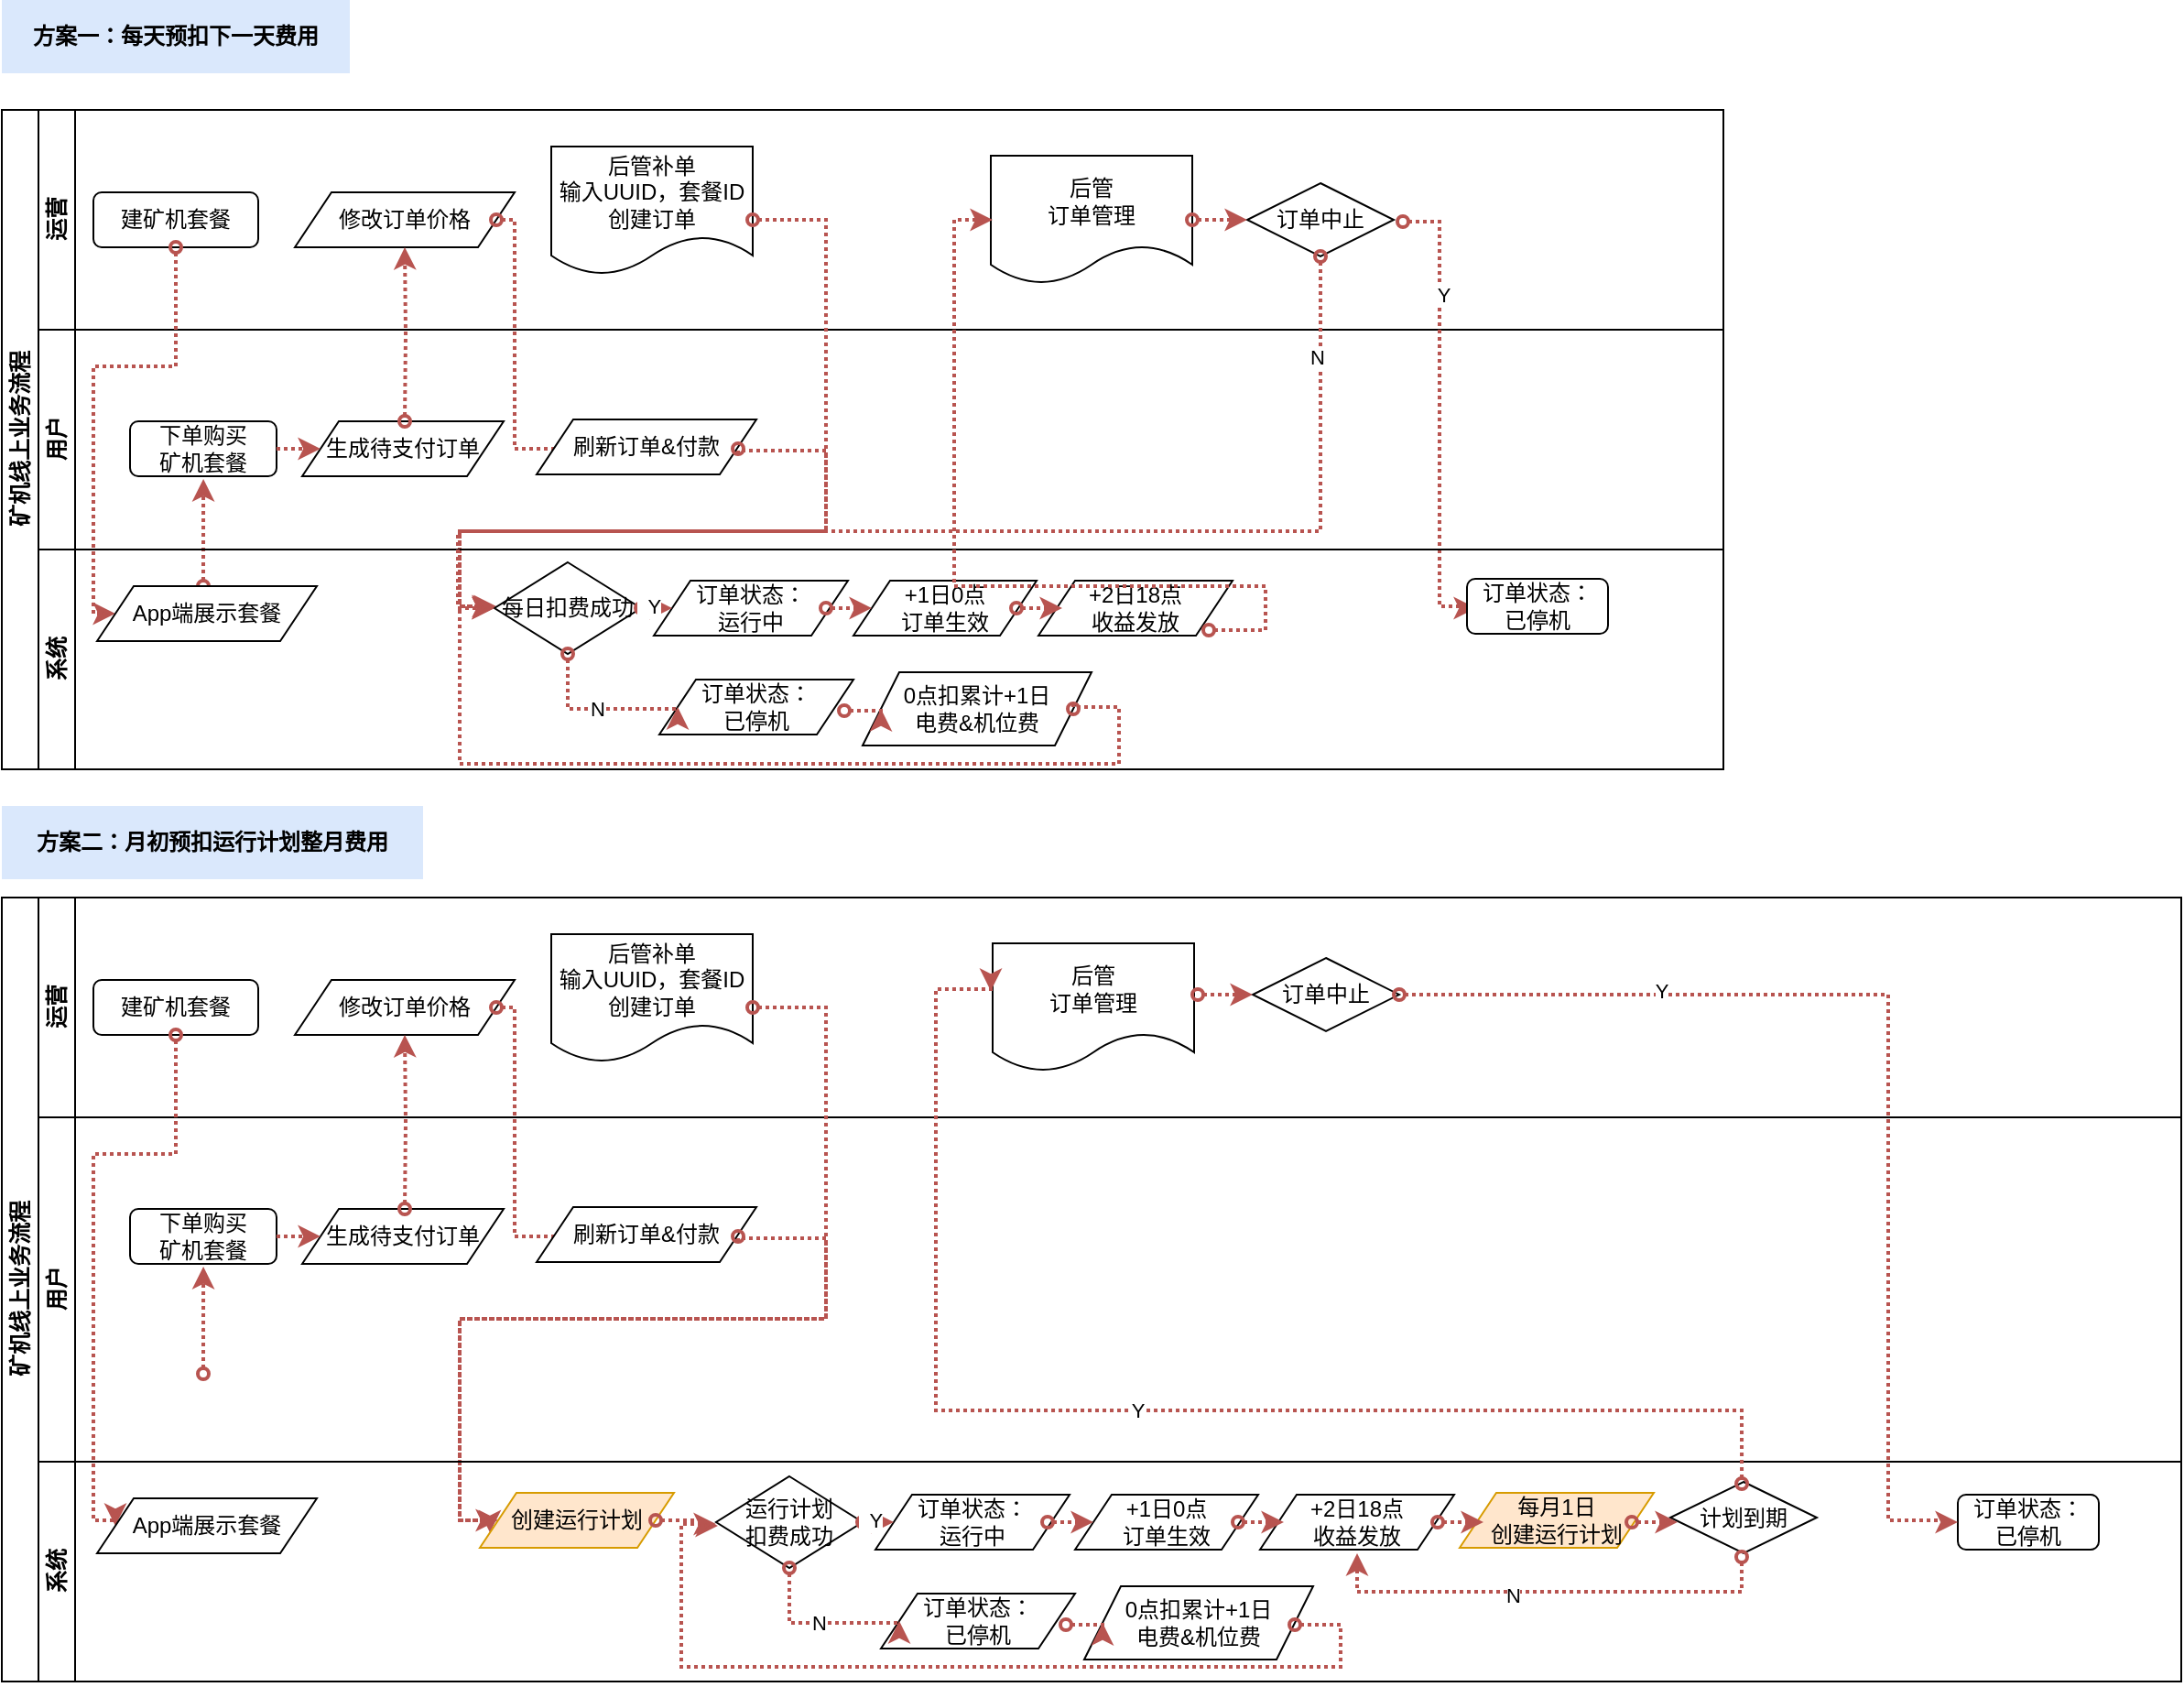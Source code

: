 <mxfile version="22.0.4" type="github">
  <diagram id="prtHgNgQTEPvFCAcTncT" name="Page-1">
    <mxGraphModel dx="1434" dy="767" grid="1" gridSize="10" guides="1" tooltips="1" connect="1" arrows="1" fold="1" page="1" pageScale="1" pageWidth="827" pageHeight="1169" math="0" shadow="0">
      <root>
        <mxCell id="0" />
        <mxCell id="1" parent="0" />
        <mxCell id="dNxyNK7c78bLwvsdeMH5-19" value="矿机线上业务流程" style="swimlane;html=1;childLayout=stackLayout;resizeParent=1;resizeParentMax=0;horizontal=0;startSize=20;horizontalStack=0;" parent="1" vertex="1">
          <mxGeometry x="40" y="100" width="940" height="360" as="geometry" />
        </mxCell>
        <mxCell id="dNxyNK7c78bLwvsdeMH5-20" value="运营" style="swimlane;html=1;startSize=20;horizontal=0;" parent="dNxyNK7c78bLwvsdeMH5-19" vertex="1">
          <mxGeometry x="20" width="920" height="120" as="geometry" />
        </mxCell>
        <mxCell id="eJ8lgUgesERh-Eou_Fsk-1" value="建矿机套餐" style="rounded=1;whiteSpace=wrap;html=1;" parent="dNxyNK7c78bLwvsdeMH5-20" vertex="1">
          <mxGeometry x="30" y="45" width="90" height="30" as="geometry" />
        </mxCell>
        <mxCell id="eJ8lgUgesERh-Eou_Fsk-6" value="修改订单价格" style="shape=parallelogram;perimeter=parallelogramPerimeter;whiteSpace=wrap;html=1;fixedSize=1;" parent="dNxyNK7c78bLwvsdeMH5-20" vertex="1">
          <mxGeometry x="140" y="45" width="120" height="30" as="geometry" />
        </mxCell>
        <mxCell id="eJ8lgUgesERh-Eou_Fsk-11" value="后管补单&lt;br&gt;输入UUID，套餐ID 创建订单" style="shape=document;whiteSpace=wrap;html=1;boundedLbl=1;" parent="dNxyNK7c78bLwvsdeMH5-20" vertex="1">
          <mxGeometry x="280" y="20" width="110" height="70" as="geometry" />
        </mxCell>
        <mxCell id="eJ8lgUgesERh-Eou_Fsk-24" value="" style="edgeStyle=orthogonalEdgeStyle;rounded=0;orthogonalLoop=1;jettySize=auto;html=1;strokeWidth=2;fillColor=#f8cecc;strokeColor=#b85450;dashed=1;dashPattern=1 1;entryX=0;entryY=0.5;entryDx=0;entryDy=0;startArrow=oval;startFill=0;" parent="dNxyNK7c78bLwvsdeMH5-20" target="eJ8lgUgesERh-Eou_Fsk-7" edge="1">
          <mxGeometry relative="1" as="geometry">
            <mxPoint x="250" y="60" as="sourcePoint" />
            <mxPoint x="280" y="195" as="targetPoint" />
            <Array as="points">
              <mxPoint x="260" y="60" />
              <mxPoint x="260" y="185" />
            </Array>
          </mxGeometry>
        </mxCell>
        <mxCell id="F9DmgFNN-CSLchGyO8Tj-16" value="订单中止" style="rhombus;whiteSpace=wrap;html=1;" vertex="1" parent="dNxyNK7c78bLwvsdeMH5-20">
          <mxGeometry x="660" y="40" width="80" height="40" as="geometry" />
        </mxCell>
        <mxCell id="F9DmgFNN-CSLchGyO8Tj-40" value="后管&lt;br&gt;订单管理" style="shape=document;whiteSpace=wrap;html=1;boundedLbl=1;" vertex="1" parent="dNxyNK7c78bLwvsdeMH5-20">
          <mxGeometry x="520" y="25" width="110" height="70" as="geometry" />
        </mxCell>
        <mxCell id="dNxyNK7c78bLwvsdeMH5-21" value="用户" style="swimlane;html=1;startSize=20;horizontal=0;" parent="dNxyNK7c78bLwvsdeMH5-19" vertex="1">
          <mxGeometry x="20" y="120" width="920" height="120" as="geometry" />
        </mxCell>
        <mxCell id="eJ8lgUgesERh-Eou_Fsk-2" value="下单购买&lt;br&gt;矿机套餐" style="rounded=1;whiteSpace=wrap;html=1;" parent="dNxyNK7c78bLwvsdeMH5-21" vertex="1">
          <mxGeometry x="50" y="50" width="80" height="30" as="geometry" />
        </mxCell>
        <mxCell id="eJ8lgUgesERh-Eou_Fsk-5" value="生成待支付订单" style="shape=parallelogram;perimeter=parallelogramPerimeter;whiteSpace=wrap;html=1;fixedSize=1;" parent="dNxyNK7c78bLwvsdeMH5-21" vertex="1">
          <mxGeometry x="144" y="50" width="110" height="30" as="geometry" />
        </mxCell>
        <mxCell id="eJ8lgUgesERh-Eou_Fsk-7" value="刷新订单&amp;amp;付款" style="shape=parallelogram;perimeter=parallelogramPerimeter;whiteSpace=wrap;html=1;fixedSize=1;" parent="dNxyNK7c78bLwvsdeMH5-21" vertex="1">
          <mxGeometry x="272" y="49" width="120" height="30" as="geometry" />
        </mxCell>
        <mxCell id="eJ8lgUgesERh-Eou_Fsk-21" value="" style="edgeStyle=orthogonalEdgeStyle;rounded=0;orthogonalLoop=1;jettySize=auto;html=1;strokeWidth=2;fillColor=#f8cecc;strokeColor=#b85450;dashed=1;dashPattern=1 1;entryX=0;entryY=0.5;entryDx=0;entryDy=0;exitX=1;exitY=0.5;exitDx=0;exitDy=0;" parent="dNxyNK7c78bLwvsdeMH5-21" source="eJ8lgUgesERh-Eou_Fsk-2" target="eJ8lgUgesERh-Eou_Fsk-5" edge="1">
          <mxGeometry relative="1" as="geometry">
            <mxPoint x="99" y="174" as="sourcePoint" />
            <mxPoint x="99" y="84" as="targetPoint" />
            <Array as="points" />
          </mxGeometry>
        </mxCell>
        <mxCell id="F9DmgFNN-CSLchGyO8Tj-22" value="" style="edgeStyle=orthogonalEdgeStyle;rounded=0;orthogonalLoop=1;jettySize=auto;html=1;strokeWidth=2;fillColor=#f8cecc;strokeColor=#b85450;dashed=1;dashPattern=1 1;startArrow=oval;startFill=0;exitX=1;exitY=0.5;exitDx=0;exitDy=0;entryX=0;entryY=0.5;entryDx=0;entryDy=0;" edge="1" parent="dNxyNK7c78bLwvsdeMH5-21">
          <mxGeometry relative="1" as="geometry">
            <mxPoint x="745" y="-59" as="sourcePoint" />
            <mxPoint x="785" y="152" as="targetPoint" />
            <Array as="points">
              <mxPoint x="765" y="-59" />
              <mxPoint x="765" y="151" />
              <mxPoint x="775" y="151" />
              <mxPoint x="775" y="152" />
            </Array>
          </mxGeometry>
        </mxCell>
        <mxCell id="F9DmgFNN-CSLchGyO8Tj-34" value="Y" style="edgeLabel;html=1;align=center;verticalAlign=middle;resizable=0;points=[];" vertex="1" connectable="0" parent="F9DmgFNN-CSLchGyO8Tj-22">
          <mxGeometry x="-0.52" y="2" relative="1" as="geometry">
            <mxPoint as="offset" />
          </mxGeometry>
        </mxCell>
        <mxCell id="F9DmgFNN-CSLchGyO8Tj-4" value="" style="edgeStyle=orthogonalEdgeStyle;rounded=0;orthogonalLoop=1;jettySize=auto;html=1;strokeWidth=2;fillColor=#f8cecc;strokeColor=#b85450;dashed=1;dashPattern=1 1;startArrow=oval;startFill=0;entryX=0;entryY=0.5;entryDx=0;entryDy=0;" edge="1" parent="dNxyNK7c78bLwvsdeMH5-19" target="F9DmgFNN-CSLchGyO8Tj-7">
          <mxGeometry relative="1" as="geometry">
            <mxPoint x="410" y="60" as="sourcePoint" />
            <mxPoint x="269" y="282" as="targetPoint" />
            <Array as="points">
              <mxPoint x="450" y="60" />
              <mxPoint x="450" y="230" />
              <mxPoint x="250" y="230" />
              <mxPoint x="250" y="272" />
            </Array>
          </mxGeometry>
        </mxCell>
        <mxCell id="eJ8lgUgesERh-Eou_Fsk-26" value="" style="edgeStyle=orthogonalEdgeStyle;rounded=0;orthogonalLoop=1;jettySize=auto;html=1;strokeWidth=2;fillColor=#f8cecc;strokeColor=#b85450;dashed=1;dashPattern=1 1;startArrow=oval;startFill=0;exitX=1;exitY=0.5;exitDx=0;exitDy=0;" parent="dNxyNK7c78bLwvsdeMH5-19" edge="1">
          <mxGeometry relative="1" as="geometry">
            <mxPoint x="402" y="185" as="sourcePoint" />
            <mxPoint x="270" y="271" as="targetPoint" />
            <Array as="points">
              <mxPoint x="402" y="186" />
              <mxPoint x="450" y="186" />
              <mxPoint x="450" y="230" />
              <mxPoint x="250" y="230" />
              <mxPoint x="250" y="271" />
            </Array>
          </mxGeometry>
        </mxCell>
        <mxCell id="eJ8lgUgesERh-Eou_Fsk-17" value="" style="edgeStyle=orthogonalEdgeStyle;rounded=0;orthogonalLoop=1;jettySize=auto;html=1;entryX=0;entryY=0.5;entryDx=0;entryDy=0;fillColor=#f8cecc;strokeColor=#b85450;strokeWidth=2;startArrow=oval;startFill=0;dashed=1;dashPattern=1 1;" parent="dNxyNK7c78bLwvsdeMH5-19" source="eJ8lgUgesERh-Eou_Fsk-1" target="eJ8lgUgesERh-Eou_Fsk-16" edge="1">
          <mxGeometry relative="1" as="geometry">
            <Array as="points">
              <mxPoint x="95" y="140" />
              <mxPoint x="50" y="140" />
              <mxPoint x="50" y="275" />
            </Array>
          </mxGeometry>
        </mxCell>
        <mxCell id="eJ8lgUgesERh-Eou_Fsk-19" value="" style="edgeStyle=orthogonalEdgeStyle;rounded=0;orthogonalLoop=1;jettySize=auto;html=1;strokeWidth=2;fillColor=#f8cecc;strokeColor=#b85450;dashed=1;dashPattern=1 1;startArrow=oval;startFill=0;entryX=0.613;entryY=1.05;entryDx=0;entryDy=0;entryPerimeter=0;" parent="dNxyNK7c78bLwvsdeMH5-19" edge="1">
          <mxGeometry relative="1" as="geometry">
            <mxPoint x="110" y="260" as="sourcePoint" />
            <mxPoint x="110.04" y="201.5" as="targetPoint" />
            <Array as="points" />
          </mxGeometry>
        </mxCell>
        <mxCell id="dNxyNK7c78bLwvsdeMH5-22" value="系统" style="swimlane;html=1;startSize=20;horizontal=0;" parent="dNxyNK7c78bLwvsdeMH5-19" vertex="1">
          <mxGeometry x="20" y="240" width="920" height="120" as="geometry" />
        </mxCell>
        <mxCell id="eJ8lgUgesERh-Eou_Fsk-16" value="App端展示套餐" style="shape=parallelogram;perimeter=parallelogramPerimeter;whiteSpace=wrap;html=1;fixedSize=1;" parent="dNxyNK7c78bLwvsdeMH5-22" vertex="1">
          <mxGeometry x="32" y="20" width="120" height="30" as="geometry" />
        </mxCell>
        <mxCell id="F9DmgFNN-CSLchGyO8Tj-7" value="每日扣费成功" style="rhombus;whiteSpace=wrap;html=1;" vertex="1" parent="dNxyNK7c78bLwvsdeMH5-22">
          <mxGeometry x="249" y="7" width="80" height="50" as="geometry" />
        </mxCell>
        <mxCell id="F9DmgFNN-CSLchGyO8Tj-9" value="订单状态：&lt;br&gt;运行中" style="shape=parallelogram;perimeter=parallelogramPerimeter;whiteSpace=wrap;html=1;fixedSize=1;" vertex="1" parent="dNxyNK7c78bLwvsdeMH5-22">
          <mxGeometry x="336" y="17" width="106" height="30" as="geometry" />
        </mxCell>
        <mxCell id="F9DmgFNN-CSLchGyO8Tj-10" value="订单状态：&lt;br&gt;已停机" style="shape=parallelogram;perimeter=parallelogramPerimeter;whiteSpace=wrap;html=1;fixedSize=1;" vertex="1" parent="dNxyNK7c78bLwvsdeMH5-22">
          <mxGeometry x="339" y="71" width="106" height="30" as="geometry" />
        </mxCell>
        <mxCell id="F9DmgFNN-CSLchGyO8Tj-12" value="0点扣累计+1日&lt;br style=&quot;--tw-border-spacing-x: 0; --tw-border-spacing-y: 0; --tw-translate-x: 0; --tw-translate-y: 0; --tw-rotate: 0; --tw-skew-x: 0; --tw-skew-y: 0; --tw-scale-x: 1; --tw-scale-y: 1; --tw-pan-x: ; --tw-pan-y: ; --tw-pinch-zoom: ; --tw-scroll-snap-strictness: proximity; --tw-gradient-from-position: ; --tw-gradient-via-position: ; --tw-gradient-to-position: ; --tw-ordinal: ; --tw-slashed-zero: ; --tw-numeric-figure: ; --tw-numeric-spacing: ; --tw-numeric-fraction: ; --tw-ring-inset: ; --tw-ring-offset-width: 0px; --tw-ring-offset-color: #fff; --tw-ring-color: rgb(59 130 246 / .5); --tw-ring-offset-shadow: 0 0 #0000; --tw-ring-shadow: 0 0 #0000; --tw-shadow: 0 0 #0000; --tw-shadow-colored: 0 0 #0000; --tw-blur: ; --tw-brightness: ; --tw-contrast: ; --tw-grayscale: ; --tw-hue-rotate: ; --tw-invert: ; --tw-saturate: ; --tw-sepia: ; --tw-drop-shadow: ; --tw-backdrop-blur: ; --tw-backdrop-brightness: ; --tw-backdrop-contrast: ; --tw-backdrop-grayscale: ; --tw-backdrop-hue-rotate: ; --tw-backdrop-invert: ; --tw-backdrop-opacity: ; --tw-backdrop-saturate: ; --tw-backdrop-sepia: ; border-color: var(--border-color);&quot;&gt;电费&amp;amp;机位费" style="shape=parallelogram;perimeter=parallelogramPerimeter;whiteSpace=wrap;html=1;fixedSize=1;" vertex="1" parent="dNxyNK7c78bLwvsdeMH5-22">
          <mxGeometry x="450" y="67" width="125" height="40" as="geometry" />
        </mxCell>
        <mxCell id="F9DmgFNN-CSLchGyO8Tj-14" value="+1日0点&lt;br&gt;订单生效" style="shape=parallelogram;perimeter=parallelogramPerimeter;whiteSpace=wrap;html=1;fixedSize=1;" vertex="1" parent="dNxyNK7c78bLwvsdeMH5-22">
          <mxGeometry x="445" y="17" width="100" height="30" as="geometry" />
        </mxCell>
        <mxCell id="F9DmgFNN-CSLchGyO8Tj-15" value="+2日18点&lt;br&gt;收益发放" style="shape=parallelogram;perimeter=parallelogramPerimeter;whiteSpace=wrap;html=1;fixedSize=1;" vertex="1" parent="dNxyNK7c78bLwvsdeMH5-22">
          <mxGeometry x="546" y="17" width="106" height="30" as="geometry" />
        </mxCell>
        <mxCell id="F9DmgFNN-CSLchGyO8Tj-17" value="" style="edgeStyle=orthogonalEdgeStyle;rounded=0;orthogonalLoop=1;jettySize=auto;html=1;strokeWidth=2;fillColor=#f8cecc;strokeColor=#b85450;dashed=1;dashPattern=1 1;startArrow=oval;startFill=0;exitX=1;exitY=0.5;exitDx=0;exitDy=0;entryX=0;entryY=0.5;entryDx=0;entryDy=0;" edge="1" parent="dNxyNK7c78bLwvsdeMH5-22" source="F9DmgFNN-CSLchGyO8Tj-7" target="F9DmgFNN-CSLchGyO8Tj-9">
          <mxGeometry relative="1" as="geometry">
            <mxPoint x="346" y="32" as="sourcePoint" />
            <mxPoint x="210" y="-58" as="targetPoint" />
            <Array as="points" />
          </mxGeometry>
        </mxCell>
        <mxCell id="F9DmgFNN-CSLchGyO8Tj-32" value="&amp;nbsp; Y" style="edgeLabel;html=1;align=center;verticalAlign=middle;resizable=0;points=[];" vertex="1" connectable="0" parent="F9DmgFNN-CSLchGyO8Tj-17">
          <mxGeometry x="-0.529" y="1" relative="1" as="geometry">
            <mxPoint as="offset" />
          </mxGeometry>
        </mxCell>
        <mxCell id="F9DmgFNN-CSLchGyO8Tj-21" value="订单状态：&lt;br style=&quot;--tw-border-spacing-x: 0; --tw-border-spacing-y: 0; --tw-translate-x: 0; --tw-translate-y: 0; --tw-rotate: 0; --tw-skew-x: 0; --tw-skew-y: 0; --tw-scale-x: 1; --tw-scale-y: 1; --tw-pan-x: ; --tw-pan-y: ; --tw-pinch-zoom: ; --tw-scroll-snap-strictness: proximity; --tw-gradient-from-position: ; --tw-gradient-via-position: ; --tw-gradient-to-position: ; --tw-ordinal: ; --tw-slashed-zero: ; --tw-numeric-figure: ; --tw-numeric-spacing: ; --tw-numeric-fraction: ; --tw-ring-inset: ; --tw-ring-offset-width: 0px; --tw-ring-offset-color: #fff; --tw-ring-color: rgb(59 130 246 / .5); --tw-ring-offset-shadow: 0 0 #0000; --tw-ring-shadow: 0 0 #0000; --tw-shadow: 0 0 #0000; --tw-shadow-colored: 0 0 #0000; --tw-blur: ; --tw-brightness: ; --tw-contrast: ; --tw-grayscale: ; --tw-hue-rotate: ; --tw-invert: ; --tw-saturate: ; --tw-sepia: ; --tw-drop-shadow: ; --tw-backdrop-blur: ; --tw-backdrop-brightness: ; --tw-backdrop-contrast: ; --tw-backdrop-grayscale: ; --tw-backdrop-hue-rotate: ; --tw-backdrop-invert: ; --tw-backdrop-opacity: ; --tw-backdrop-saturate: ; --tw-backdrop-sepia: ; border-color: var(--border-color);&quot;&gt;已停机" style="rounded=1;whiteSpace=wrap;html=1;" vertex="1" parent="dNxyNK7c78bLwvsdeMH5-22">
          <mxGeometry x="780" y="16" width="77" height="30" as="geometry" />
        </mxCell>
        <mxCell id="F9DmgFNN-CSLchGyO8Tj-23" value="N" style="edgeStyle=orthogonalEdgeStyle;rounded=0;orthogonalLoop=1;jettySize=auto;html=1;strokeWidth=2;fillColor=#f8cecc;strokeColor=#b85450;dashed=1;dashPattern=1 1;startArrow=oval;startFill=0;exitX=0.5;exitY=1;exitDx=0;exitDy=0;entryX=0;entryY=0.5;entryDx=0;entryDy=0;" edge="1" parent="dNxyNK7c78bLwvsdeMH5-22" source="F9DmgFNN-CSLchGyO8Tj-7" target="F9DmgFNN-CSLchGyO8Tj-10">
          <mxGeometry relative="1" as="geometry">
            <mxPoint x="339" y="42" as="sourcePoint" />
            <mxPoint x="356" y="42" as="targetPoint" />
            <Array as="points">
              <mxPoint x="289" y="87" />
            </Array>
          </mxGeometry>
        </mxCell>
        <mxCell id="F9DmgFNN-CSLchGyO8Tj-27" value="" style="edgeStyle=orthogonalEdgeStyle;rounded=0;orthogonalLoop=1;jettySize=auto;html=1;strokeWidth=2;fillColor=#f8cecc;strokeColor=#b85450;dashed=1;dashPattern=1 1;startArrow=oval;startFill=0;exitX=1;exitY=0.5;exitDx=0;exitDy=0;entryX=0;entryY=0.5;entryDx=0;entryDy=0;" edge="1" parent="dNxyNK7c78bLwvsdeMH5-22" source="F9DmgFNN-CSLchGyO8Tj-12">
          <mxGeometry relative="1" as="geometry">
            <mxPoint x="565" y="86" as="sourcePoint" />
            <mxPoint x="249" y="31" as="targetPoint" />
            <Array as="points">
              <mxPoint x="565" y="86" />
              <mxPoint x="590" y="86" />
              <mxPoint x="590" y="117" />
              <mxPoint x="230" y="117" />
              <mxPoint x="230" y="31" />
            </Array>
          </mxGeometry>
        </mxCell>
        <mxCell id="F9DmgFNN-CSLchGyO8Tj-31" value="" style="edgeStyle=orthogonalEdgeStyle;rounded=0;orthogonalLoop=1;jettySize=auto;html=1;strokeWidth=2;fillColor=#f8cecc;strokeColor=#b85450;dashed=1;dashPattern=1 1;startArrow=oval;startFill=0;entryX=0;entryY=0.5;entryDx=0;entryDy=0;exitX=0.5;exitY=1;exitDx=0;exitDy=0;" edge="1" parent="dNxyNK7c78bLwvsdeMH5-19" source="F9DmgFNN-CSLchGyO8Tj-16" target="F9DmgFNN-CSLchGyO8Tj-7">
          <mxGeometry relative="1" as="geometry">
            <mxPoint x="720" y="100" as="sourcePoint" />
            <mxPoint x="270" y="270" as="targetPoint" />
            <Array as="points">
              <mxPoint x="720" y="230" />
              <mxPoint x="249" y="230" />
              <mxPoint x="249" y="272" />
            </Array>
          </mxGeometry>
        </mxCell>
        <mxCell id="F9DmgFNN-CSLchGyO8Tj-33" value="N" style="edgeLabel;html=1;align=center;verticalAlign=middle;resizable=0;points=[];" vertex="1" connectable="0" parent="F9DmgFNN-CSLchGyO8Tj-31">
          <mxGeometry x="-0.84" y="-2" relative="1" as="geometry">
            <mxPoint as="offset" />
          </mxGeometry>
        </mxCell>
        <mxCell id="eJ8lgUgesERh-Eou_Fsk-22" value="" style="edgeStyle=orthogonalEdgeStyle;rounded=0;orthogonalLoop=1;jettySize=auto;html=1;strokeWidth=2;fillColor=#f8cecc;strokeColor=#b85450;dashed=1;dashPattern=1 1;entryX=0.5;entryY=1;entryDx=0;entryDy=0;startArrow=oval;startFill=0;" parent="1" target="eJ8lgUgesERh-Eou_Fsk-6" edge="1">
          <mxGeometry relative="1" as="geometry">
            <mxPoint x="260" y="270" as="sourcePoint" />
            <mxPoint x="220" y="295" as="targetPoint" />
            <Array as="points" />
          </mxGeometry>
        </mxCell>
        <mxCell id="F9DmgFNN-CSLchGyO8Tj-18" value="" style="edgeStyle=orthogonalEdgeStyle;rounded=0;orthogonalLoop=1;jettySize=auto;html=1;strokeWidth=2;fillColor=#f8cecc;strokeColor=#b85450;dashed=1;dashPattern=1 1;startArrow=oval;startFill=0;entryX=0;entryY=0.5;entryDx=0;entryDy=0;" edge="1" parent="1" target="F9DmgFNN-CSLchGyO8Tj-14">
          <mxGeometry relative="1" as="geometry">
            <mxPoint x="490" y="372" as="sourcePoint" />
            <mxPoint x="416" y="382" as="targetPoint" />
            <Array as="points" />
          </mxGeometry>
        </mxCell>
        <mxCell id="F9DmgFNN-CSLchGyO8Tj-19" value="" style="edgeStyle=orthogonalEdgeStyle;rounded=0;orthogonalLoop=1;jettySize=auto;html=1;strokeWidth=2;fillColor=#f8cecc;strokeColor=#b85450;dashed=1;dashPattern=1 1;startArrow=oval;startFill=0;entryX=0;entryY=0.5;entryDx=0;entryDy=0;" edge="1" parent="1">
          <mxGeometry relative="1" as="geometry">
            <mxPoint x="594" y="372" as="sourcePoint" />
            <mxPoint x="619" y="372" as="targetPoint" />
            <Array as="points" />
          </mxGeometry>
        </mxCell>
        <mxCell id="F9DmgFNN-CSLchGyO8Tj-20" value="" style="edgeStyle=orthogonalEdgeStyle;rounded=0;orthogonalLoop=1;jettySize=auto;html=1;strokeWidth=2;fillColor=#f8cecc;strokeColor=#b85450;dashed=1;dashPattern=1 1;startArrow=oval;startFill=0;entryX=0.009;entryY=0.357;entryDx=0;entryDy=0;entryPerimeter=0;" edge="1" parent="1">
          <mxGeometry relative="1" as="geometry">
            <mxPoint x="699" y="384" as="sourcePoint" />
            <mxPoint x="580.99" y="159.99" as="targetPoint" />
            <Array as="points">
              <mxPoint x="730" y="384" />
              <mxPoint x="730" y="360" />
              <mxPoint x="560" y="360" />
              <mxPoint x="560" y="160" />
            </Array>
          </mxGeometry>
        </mxCell>
        <mxCell id="F9DmgFNN-CSLchGyO8Tj-25" value="" style="edgeStyle=orthogonalEdgeStyle;rounded=0;orthogonalLoop=1;jettySize=auto;html=1;strokeWidth=2;fillColor=#f8cecc;strokeColor=#b85450;dashed=1;dashPattern=1 1;startArrow=oval;startFill=0;entryX=0;entryY=0.5;entryDx=0;entryDy=0;" edge="1" parent="1" target="F9DmgFNN-CSLchGyO8Tj-12">
          <mxGeometry relative="1" as="geometry">
            <mxPoint x="500" y="428" as="sourcePoint" />
            <mxPoint x="510" y="430" as="targetPoint" />
            <Array as="points">
              <mxPoint x="520" y="428" />
            </Array>
          </mxGeometry>
        </mxCell>
        <mxCell id="F9DmgFNN-CSLchGyO8Tj-41" value="" style="edgeStyle=orthogonalEdgeStyle;rounded=0;orthogonalLoop=1;jettySize=auto;html=1;strokeWidth=2;fillColor=#f8cecc;strokeColor=#b85450;dashed=1;dashPattern=1 1;entryX=0;entryY=0.5;entryDx=0;entryDy=0;startArrow=oval;startFill=0;" edge="1" parent="1" target="F9DmgFNN-CSLchGyO8Tj-16">
          <mxGeometry relative="1" as="geometry">
            <mxPoint x="690" y="160" as="sourcePoint" />
            <mxPoint x="270" y="185" as="targetPoint" />
            <Array as="points" />
          </mxGeometry>
        </mxCell>
        <mxCell id="F9DmgFNN-CSLchGyO8Tj-67" value="矿机线上业务流程" style="swimlane;html=1;childLayout=stackLayout;resizeParent=1;resizeParentMax=0;horizontal=0;startSize=20;horizontalStack=0;" vertex="1" parent="1">
          <mxGeometry x="40" y="530" width="1190" height="428" as="geometry" />
        </mxCell>
        <mxCell id="F9DmgFNN-CSLchGyO8Tj-68" value="运营" style="swimlane;html=1;startSize=20;horizontal=0;" vertex="1" parent="F9DmgFNN-CSLchGyO8Tj-67">
          <mxGeometry x="20" width="1170" height="120" as="geometry" />
        </mxCell>
        <mxCell id="F9DmgFNN-CSLchGyO8Tj-69" value="建矿机套餐" style="rounded=1;whiteSpace=wrap;html=1;" vertex="1" parent="F9DmgFNN-CSLchGyO8Tj-68">
          <mxGeometry x="30" y="45" width="90" height="30" as="geometry" />
        </mxCell>
        <mxCell id="F9DmgFNN-CSLchGyO8Tj-70" value="修改订单价格" style="shape=parallelogram;perimeter=parallelogramPerimeter;whiteSpace=wrap;html=1;fixedSize=1;" vertex="1" parent="F9DmgFNN-CSLchGyO8Tj-68">
          <mxGeometry x="140" y="45" width="120" height="30" as="geometry" />
        </mxCell>
        <mxCell id="F9DmgFNN-CSLchGyO8Tj-71" value="后管补单&lt;br&gt;输入UUID，套餐ID 创建订单" style="shape=document;whiteSpace=wrap;html=1;boundedLbl=1;" vertex="1" parent="F9DmgFNN-CSLchGyO8Tj-68">
          <mxGeometry x="280" y="20" width="110" height="70" as="geometry" />
        </mxCell>
        <mxCell id="F9DmgFNN-CSLchGyO8Tj-72" value="" style="edgeStyle=orthogonalEdgeStyle;rounded=0;orthogonalLoop=1;jettySize=auto;html=1;strokeWidth=2;fillColor=#f8cecc;strokeColor=#b85450;dashed=1;dashPattern=1 1;entryX=0;entryY=0.5;entryDx=0;entryDy=0;startArrow=oval;startFill=0;" edge="1" parent="F9DmgFNN-CSLchGyO8Tj-68" target="F9DmgFNN-CSLchGyO8Tj-78">
          <mxGeometry relative="1" as="geometry">
            <mxPoint x="250" y="60" as="sourcePoint" />
            <mxPoint x="280" y="195" as="targetPoint" />
            <Array as="points">
              <mxPoint x="260" y="60" />
              <mxPoint x="260" y="185" />
            </Array>
          </mxGeometry>
        </mxCell>
        <mxCell id="F9DmgFNN-CSLchGyO8Tj-73" value="订单中止" style="rhombus;whiteSpace=wrap;html=1;" vertex="1" parent="F9DmgFNN-CSLchGyO8Tj-68">
          <mxGeometry x="663" y="33" width="80" height="40" as="geometry" />
        </mxCell>
        <mxCell id="F9DmgFNN-CSLchGyO8Tj-74" value="后管&lt;br&gt;订单管理" style="shape=document;whiteSpace=wrap;html=1;boundedLbl=1;" vertex="1" parent="F9DmgFNN-CSLchGyO8Tj-68">
          <mxGeometry x="521" y="25" width="110" height="70" as="geometry" />
        </mxCell>
        <mxCell id="F9DmgFNN-CSLchGyO8Tj-106" value="" style="edgeStyle=orthogonalEdgeStyle;rounded=0;orthogonalLoop=1;jettySize=auto;html=1;strokeWidth=2;fillColor=#f8cecc;strokeColor=#b85450;dashed=1;dashPattern=1 1;entryX=0;entryY=0.5;entryDx=0;entryDy=0;startArrow=oval;startFill=0;" edge="1" parent="F9DmgFNN-CSLchGyO8Tj-68">
          <mxGeometry relative="1" as="geometry">
            <mxPoint x="633" y="53" as="sourcePoint" />
            <mxPoint x="663" y="53" as="targetPoint" />
            <Array as="points" />
          </mxGeometry>
        </mxCell>
        <mxCell id="F9DmgFNN-CSLchGyO8Tj-75" value="用户" style="swimlane;html=1;startSize=20;horizontal=0;" vertex="1" parent="F9DmgFNN-CSLchGyO8Tj-67">
          <mxGeometry x="20" y="120" width="1170" height="188" as="geometry" />
        </mxCell>
        <mxCell id="F9DmgFNN-CSLchGyO8Tj-76" value="下单购买&lt;br&gt;矿机套餐" style="rounded=1;whiteSpace=wrap;html=1;" vertex="1" parent="F9DmgFNN-CSLchGyO8Tj-75">
          <mxGeometry x="50" y="50" width="80" height="30" as="geometry" />
        </mxCell>
        <mxCell id="F9DmgFNN-CSLchGyO8Tj-77" value="生成待支付订单" style="shape=parallelogram;perimeter=parallelogramPerimeter;whiteSpace=wrap;html=1;fixedSize=1;" vertex="1" parent="F9DmgFNN-CSLchGyO8Tj-75">
          <mxGeometry x="144" y="50" width="110" height="30" as="geometry" />
        </mxCell>
        <mxCell id="F9DmgFNN-CSLchGyO8Tj-78" value="刷新订单&amp;amp;付款" style="shape=parallelogram;perimeter=parallelogramPerimeter;whiteSpace=wrap;html=1;fixedSize=1;" vertex="1" parent="F9DmgFNN-CSLchGyO8Tj-75">
          <mxGeometry x="272" y="49" width="120" height="30" as="geometry" />
        </mxCell>
        <mxCell id="F9DmgFNN-CSLchGyO8Tj-79" value="" style="edgeStyle=orthogonalEdgeStyle;rounded=0;orthogonalLoop=1;jettySize=auto;html=1;strokeWidth=2;fillColor=#f8cecc;strokeColor=#b85450;dashed=1;dashPattern=1 1;entryX=0;entryY=0.5;entryDx=0;entryDy=0;exitX=1;exitY=0.5;exitDx=0;exitDy=0;" edge="1" parent="F9DmgFNN-CSLchGyO8Tj-75" source="F9DmgFNN-CSLchGyO8Tj-76" target="F9DmgFNN-CSLchGyO8Tj-77">
          <mxGeometry relative="1" as="geometry">
            <mxPoint x="99" y="174" as="sourcePoint" />
            <mxPoint x="99" y="84" as="targetPoint" />
            <Array as="points" />
          </mxGeometry>
        </mxCell>
        <mxCell id="F9DmgFNN-CSLchGyO8Tj-80" value="" style="edgeStyle=orthogonalEdgeStyle;rounded=0;orthogonalLoop=1;jettySize=auto;html=1;strokeWidth=2;fillColor=#f8cecc;strokeColor=#b85450;dashed=1;dashPattern=1 1;startArrow=oval;startFill=0;entryX=0;entryY=0.75;entryDx=0;entryDy=0;" edge="1" parent="F9DmgFNN-CSLchGyO8Tj-67" target="F9DmgFNN-CSLchGyO8Tj-61">
          <mxGeometry relative="1" as="geometry">
            <mxPoint x="410" y="60" as="sourcePoint" />
            <mxPoint x="269" y="272" as="targetPoint" />
            <Array as="points">
              <mxPoint x="450" y="60" />
              <mxPoint x="450" y="230" />
              <mxPoint x="250" y="230" />
              <mxPoint x="250" y="340" />
              <mxPoint x="267" y="340" />
            </Array>
          </mxGeometry>
        </mxCell>
        <mxCell id="F9DmgFNN-CSLchGyO8Tj-81" value="" style="edgeStyle=orthogonalEdgeStyle;rounded=0;orthogonalLoop=1;jettySize=auto;html=1;strokeWidth=2;fillColor=#f8cecc;strokeColor=#b85450;dashed=1;dashPattern=1 1;startArrow=oval;startFill=0;exitX=1;exitY=0.5;exitDx=0;exitDy=0;entryX=0;entryY=0.5;entryDx=0;entryDy=0;" edge="1" parent="F9DmgFNN-CSLchGyO8Tj-67" target="F9DmgFNN-CSLchGyO8Tj-61">
          <mxGeometry relative="1" as="geometry">
            <mxPoint x="402" y="185" as="sourcePoint" />
            <mxPoint x="270" y="271" as="targetPoint" />
            <Array as="points">
              <mxPoint x="402" y="186" />
              <mxPoint x="450" y="186" />
              <mxPoint x="450" y="230" />
              <mxPoint x="250" y="230" />
              <mxPoint x="250" y="340" />
            </Array>
          </mxGeometry>
        </mxCell>
        <mxCell id="F9DmgFNN-CSLchGyO8Tj-82" value="" style="edgeStyle=orthogonalEdgeStyle;rounded=0;orthogonalLoop=1;jettySize=auto;html=1;entryX=0;entryY=0.5;entryDx=0;entryDy=0;fillColor=#f8cecc;strokeColor=#b85450;strokeWidth=2;startArrow=oval;startFill=0;dashed=1;dashPattern=1 1;" edge="1" parent="F9DmgFNN-CSLchGyO8Tj-67" source="F9DmgFNN-CSLchGyO8Tj-69" target="F9DmgFNN-CSLchGyO8Tj-85">
          <mxGeometry relative="1" as="geometry">
            <Array as="points">
              <mxPoint x="95" y="140" />
              <mxPoint x="50" y="140" />
              <mxPoint x="50" y="340" />
              <mxPoint x="62" y="340" />
            </Array>
          </mxGeometry>
        </mxCell>
        <mxCell id="F9DmgFNN-CSLchGyO8Tj-83" value="" style="edgeStyle=orthogonalEdgeStyle;rounded=0;orthogonalLoop=1;jettySize=auto;html=1;strokeWidth=2;fillColor=#f8cecc;strokeColor=#b85450;dashed=1;dashPattern=1 1;startArrow=oval;startFill=0;entryX=0.613;entryY=1.05;entryDx=0;entryDy=0;entryPerimeter=0;" edge="1" parent="F9DmgFNN-CSLchGyO8Tj-67">
          <mxGeometry relative="1" as="geometry">
            <mxPoint x="110" y="260" as="sourcePoint" />
            <mxPoint x="110.04" y="201.5" as="targetPoint" />
            <Array as="points" />
          </mxGeometry>
        </mxCell>
        <mxCell id="F9DmgFNN-CSLchGyO8Tj-84" value="系统" style="swimlane;html=1;startSize=20;horizontal=0;" vertex="1" parent="F9DmgFNN-CSLchGyO8Tj-67">
          <mxGeometry x="20" y="308" width="1170" height="120" as="geometry" />
        </mxCell>
        <mxCell id="F9DmgFNN-CSLchGyO8Tj-85" value="App端展示套餐" style="shape=parallelogram;perimeter=parallelogramPerimeter;whiteSpace=wrap;html=1;fixedSize=1;" vertex="1" parent="F9DmgFNN-CSLchGyO8Tj-84">
          <mxGeometry x="32" y="20" width="120" height="30" as="geometry" />
        </mxCell>
        <mxCell id="F9DmgFNN-CSLchGyO8Tj-42" value="运行计划&lt;br&gt;扣费成功" style="rhombus;whiteSpace=wrap;html=1;" vertex="1" parent="F9DmgFNN-CSLchGyO8Tj-84">
          <mxGeometry x="370" y="8" width="80" height="50" as="geometry" />
        </mxCell>
        <mxCell id="F9DmgFNN-CSLchGyO8Tj-43" value="订单状态：&lt;br&gt;运行中" style="shape=parallelogram;perimeter=parallelogramPerimeter;whiteSpace=wrap;html=1;fixedSize=1;" vertex="1" parent="F9DmgFNN-CSLchGyO8Tj-84">
          <mxGeometry x="457" y="18" width="106" height="30" as="geometry" />
        </mxCell>
        <mxCell id="F9DmgFNN-CSLchGyO8Tj-44" value="订单状态：&lt;br&gt;已停机" style="shape=parallelogram;perimeter=parallelogramPerimeter;whiteSpace=wrap;html=1;fixedSize=1;" vertex="1" parent="F9DmgFNN-CSLchGyO8Tj-84">
          <mxGeometry x="460" y="72" width="106" height="30" as="geometry" />
        </mxCell>
        <mxCell id="F9DmgFNN-CSLchGyO8Tj-45" value="0点扣累计+1日&lt;br style=&quot;--tw-border-spacing-x: 0; --tw-border-spacing-y: 0; --tw-translate-x: 0; --tw-translate-y: 0; --tw-rotate: 0; --tw-skew-x: 0; --tw-skew-y: 0; --tw-scale-x: 1; --tw-scale-y: 1; --tw-pan-x: ; --tw-pan-y: ; --tw-pinch-zoom: ; --tw-scroll-snap-strictness: proximity; --tw-gradient-from-position: ; --tw-gradient-via-position: ; --tw-gradient-to-position: ; --tw-ordinal: ; --tw-slashed-zero: ; --tw-numeric-figure: ; --tw-numeric-spacing: ; --tw-numeric-fraction: ; --tw-ring-inset: ; --tw-ring-offset-width: 0px; --tw-ring-offset-color: #fff; --tw-ring-color: rgb(59 130 246 / .5); --tw-ring-offset-shadow: 0 0 #0000; --tw-ring-shadow: 0 0 #0000; --tw-shadow: 0 0 #0000; --tw-shadow-colored: 0 0 #0000; --tw-blur: ; --tw-brightness: ; --tw-contrast: ; --tw-grayscale: ; --tw-hue-rotate: ; --tw-invert: ; --tw-saturate: ; --tw-sepia: ; --tw-drop-shadow: ; --tw-backdrop-blur: ; --tw-backdrop-brightness: ; --tw-backdrop-contrast: ; --tw-backdrop-grayscale: ; --tw-backdrop-hue-rotate: ; --tw-backdrop-invert: ; --tw-backdrop-opacity: ; --tw-backdrop-saturate: ; --tw-backdrop-sepia: ; border-color: var(--border-color);&quot;&gt;电费&amp;amp;机位费" style="shape=parallelogram;perimeter=parallelogramPerimeter;whiteSpace=wrap;html=1;fixedSize=1;" vertex="1" parent="F9DmgFNN-CSLchGyO8Tj-84">
          <mxGeometry x="571" y="68" width="125" height="40" as="geometry" />
        </mxCell>
        <mxCell id="F9DmgFNN-CSLchGyO8Tj-46" value="+1日0点&lt;br&gt;订单生效" style="shape=parallelogram;perimeter=parallelogramPerimeter;whiteSpace=wrap;html=1;fixedSize=1;" vertex="1" parent="F9DmgFNN-CSLchGyO8Tj-84">
          <mxGeometry x="566" y="18" width="100" height="30" as="geometry" />
        </mxCell>
        <mxCell id="F9DmgFNN-CSLchGyO8Tj-47" value="+2日18点&lt;br&gt;收益发放" style="shape=parallelogram;perimeter=parallelogramPerimeter;whiteSpace=wrap;html=1;fixedSize=1;" vertex="1" parent="F9DmgFNN-CSLchGyO8Tj-84">
          <mxGeometry x="667" y="18" width="106" height="30" as="geometry" />
        </mxCell>
        <mxCell id="F9DmgFNN-CSLchGyO8Tj-48" value="" style="edgeStyle=orthogonalEdgeStyle;rounded=0;orthogonalLoop=1;jettySize=auto;html=1;strokeWidth=2;fillColor=#f8cecc;strokeColor=#b85450;dashed=1;dashPattern=1 1;startArrow=oval;startFill=0;exitX=1;exitY=0.5;exitDx=0;exitDy=0;entryX=0;entryY=0.5;entryDx=0;entryDy=0;" edge="1" parent="F9DmgFNN-CSLchGyO8Tj-84" source="F9DmgFNN-CSLchGyO8Tj-42" target="F9DmgFNN-CSLchGyO8Tj-43">
          <mxGeometry relative="1" as="geometry">
            <mxPoint x="467" y="33" as="sourcePoint" />
            <mxPoint x="331" y="-57" as="targetPoint" />
            <Array as="points" />
          </mxGeometry>
        </mxCell>
        <mxCell id="F9DmgFNN-CSLchGyO8Tj-49" value="&amp;nbsp; Y" style="edgeLabel;html=1;align=center;verticalAlign=middle;resizable=0;points=[];" vertex="1" connectable="0" parent="F9DmgFNN-CSLchGyO8Tj-48">
          <mxGeometry x="-0.529" y="1" relative="1" as="geometry">
            <mxPoint as="offset" />
          </mxGeometry>
        </mxCell>
        <mxCell id="F9DmgFNN-CSLchGyO8Tj-51" value="N" style="edgeStyle=orthogonalEdgeStyle;rounded=0;orthogonalLoop=1;jettySize=auto;html=1;strokeWidth=2;fillColor=#f8cecc;strokeColor=#b85450;dashed=1;dashPattern=1 1;startArrow=oval;startFill=0;exitX=0.5;exitY=1;exitDx=0;exitDy=0;entryX=0;entryY=0.5;entryDx=0;entryDy=0;" edge="1" parent="F9DmgFNN-CSLchGyO8Tj-84" source="F9DmgFNN-CSLchGyO8Tj-42" target="F9DmgFNN-CSLchGyO8Tj-44">
          <mxGeometry relative="1" as="geometry">
            <mxPoint x="460" y="43" as="sourcePoint" />
            <mxPoint x="477" y="43" as="targetPoint" />
            <Array as="points">
              <mxPoint x="410" y="88" />
            </Array>
          </mxGeometry>
        </mxCell>
        <mxCell id="F9DmgFNN-CSLchGyO8Tj-52" value="" style="edgeStyle=orthogonalEdgeStyle;rounded=0;orthogonalLoop=1;jettySize=auto;html=1;strokeWidth=2;fillColor=#f8cecc;strokeColor=#b85450;dashed=1;dashPattern=1 1;startArrow=oval;startFill=0;exitX=1;exitY=0.5;exitDx=0;exitDy=0;entryX=0;entryY=0.5;entryDx=0;entryDy=0;" edge="1" parent="F9DmgFNN-CSLchGyO8Tj-84">
          <mxGeometry relative="1" as="geometry">
            <mxPoint x="686" y="89" as="sourcePoint" />
            <mxPoint x="370" y="34" as="targetPoint" />
            <Array as="points">
              <mxPoint x="711" y="89" />
              <mxPoint x="711" y="112" />
              <mxPoint x="351" y="112" />
              <mxPoint x="351" y="34" />
            </Array>
          </mxGeometry>
        </mxCell>
        <mxCell id="F9DmgFNN-CSLchGyO8Tj-57" value="" style="edgeStyle=orthogonalEdgeStyle;rounded=0;orthogonalLoop=1;jettySize=auto;html=1;strokeWidth=2;fillColor=#f8cecc;strokeColor=#b85450;dashed=1;dashPattern=1 1;startArrow=oval;startFill=0;entryX=0;entryY=0.5;entryDx=0;entryDy=0;" edge="1" parent="F9DmgFNN-CSLchGyO8Tj-84" target="F9DmgFNN-CSLchGyO8Tj-46">
          <mxGeometry relative="1" as="geometry">
            <mxPoint x="551" y="33" as="sourcePoint" />
            <mxPoint x="477" y="43" as="targetPoint" />
            <Array as="points" />
          </mxGeometry>
        </mxCell>
        <mxCell id="F9DmgFNN-CSLchGyO8Tj-58" value="" style="edgeStyle=orthogonalEdgeStyle;rounded=0;orthogonalLoop=1;jettySize=auto;html=1;strokeWidth=2;fillColor=#f8cecc;strokeColor=#b85450;dashed=1;dashPattern=1 1;startArrow=oval;startFill=0;entryX=0;entryY=0.5;entryDx=0;entryDy=0;" edge="1" parent="F9DmgFNN-CSLchGyO8Tj-84">
          <mxGeometry relative="1" as="geometry">
            <mxPoint x="655" y="33" as="sourcePoint" />
            <mxPoint x="680" y="33" as="targetPoint" />
            <Array as="points" />
          </mxGeometry>
        </mxCell>
        <mxCell id="F9DmgFNN-CSLchGyO8Tj-60" value="" style="edgeStyle=orthogonalEdgeStyle;rounded=0;orthogonalLoop=1;jettySize=auto;html=1;strokeWidth=2;fillColor=#f8cecc;strokeColor=#b85450;dashed=1;dashPattern=1 1;startArrow=oval;startFill=0;entryX=0;entryY=0.5;entryDx=0;entryDy=0;" edge="1" parent="F9DmgFNN-CSLchGyO8Tj-84" target="F9DmgFNN-CSLchGyO8Tj-45">
          <mxGeometry relative="1" as="geometry">
            <mxPoint x="561" y="89" as="sourcePoint" />
            <mxPoint x="571" y="91" as="targetPoint" />
            <Array as="points">
              <mxPoint x="581" y="89" />
            </Array>
          </mxGeometry>
        </mxCell>
        <mxCell id="F9DmgFNN-CSLchGyO8Tj-61" value="创建运行计划" style="shape=parallelogram;perimeter=parallelogramPerimeter;whiteSpace=wrap;html=1;fixedSize=1;fillColor=#ffe6cc;strokeColor=#d79b00;" vertex="1" parent="F9DmgFNN-CSLchGyO8Tj-84">
          <mxGeometry x="241" y="17" width="106" height="30" as="geometry" />
        </mxCell>
        <mxCell id="F9DmgFNN-CSLchGyO8Tj-64" value="每月1日&lt;br&gt;创建运行计划" style="shape=parallelogram;perimeter=parallelogramPerimeter;whiteSpace=wrap;html=1;fixedSize=1;fillColor=#ffe6cc;strokeColor=#d79b00;" vertex="1" parent="F9DmgFNN-CSLchGyO8Tj-84">
          <mxGeometry x="776" y="17" width="106" height="30" as="geometry" />
        </mxCell>
        <mxCell id="F9DmgFNN-CSLchGyO8Tj-65" value="" style="edgeStyle=orthogonalEdgeStyle;rounded=0;orthogonalLoop=1;jettySize=auto;html=1;strokeWidth=2;fillColor=#f8cecc;strokeColor=#b85450;dashed=1;dashPattern=1 1;startArrow=oval;startFill=0;entryX=0;entryY=0.5;entryDx=0;entryDy=0;" edge="1" parent="F9DmgFNN-CSLchGyO8Tj-84">
          <mxGeometry relative="1" as="geometry">
            <mxPoint x="764" y="33" as="sourcePoint" />
            <mxPoint x="789" y="33" as="targetPoint" />
            <Array as="points" />
          </mxGeometry>
        </mxCell>
        <mxCell id="F9DmgFNN-CSLchGyO8Tj-66" value="" style="edgeStyle=orthogonalEdgeStyle;rounded=0;orthogonalLoop=1;jettySize=auto;html=1;strokeWidth=2;fillColor=#f8cecc;strokeColor=#b85450;dashed=1;dashPattern=1 1;startArrow=oval;startFill=0;entryX=0;entryY=0.5;entryDx=0;entryDy=0;exitX=1;exitY=0.5;exitDx=0;exitDy=0;" edge="1" parent="F9DmgFNN-CSLchGyO8Tj-84" source="F9DmgFNN-CSLchGyO8Tj-61">
          <mxGeometry relative="1" as="geometry">
            <mxPoint x="346" y="35" as="sourcePoint" />
            <mxPoint x="371" y="35" as="targetPoint" />
            <Array as="points">
              <mxPoint x="361" y="32" />
              <mxPoint x="361" y="35" />
            </Array>
          </mxGeometry>
        </mxCell>
        <mxCell id="F9DmgFNN-CSLchGyO8Tj-110" value="计划到期" style="rhombus;whiteSpace=wrap;html=1;" vertex="1" parent="F9DmgFNN-CSLchGyO8Tj-84">
          <mxGeometry x="891" y="11" width="80" height="39" as="geometry" />
        </mxCell>
        <mxCell id="F9DmgFNN-CSLchGyO8Tj-115" value="Y" style="edgeStyle=orthogonalEdgeStyle;rounded=0;orthogonalLoop=1;jettySize=auto;html=1;strokeWidth=2;fillColor=#f8cecc;strokeColor=#b85450;dashed=1;dashPattern=1 1;startArrow=oval;startFill=0;exitX=0.488;exitY=0.026;exitDx=0;exitDy=0;entryX=-0.009;entryY=0.371;entryDx=0;entryDy=0;exitPerimeter=0;entryPerimeter=0;" edge="1" parent="F9DmgFNN-CSLchGyO8Tj-67" source="F9DmgFNN-CSLchGyO8Tj-110" target="F9DmgFNN-CSLchGyO8Tj-74">
          <mxGeometry relative="1" as="geometry">
            <mxPoint x="944.96" y="320.02" as="sourcePoint" />
            <mxPoint x="530" y="55.0" as="targetPoint" />
            <Array as="points">
              <mxPoint x="950" y="280" />
              <mxPoint x="510" y="280" />
              <mxPoint x="510" y="50" />
              <mxPoint x="540" y="50" />
              <mxPoint x="540" y="51" />
            </Array>
          </mxGeometry>
        </mxCell>
        <mxCell id="F9DmgFNN-CSLchGyO8Tj-101" value="" style="edgeStyle=orthogonalEdgeStyle;rounded=0;orthogonalLoop=1;jettySize=auto;html=1;strokeWidth=2;fillColor=#f8cecc;strokeColor=#b85450;dashed=1;dashPattern=1 1;entryX=0.5;entryY=1;entryDx=0;entryDy=0;startArrow=oval;startFill=0;" edge="1" parent="1" target="F9DmgFNN-CSLchGyO8Tj-70">
          <mxGeometry relative="1" as="geometry">
            <mxPoint x="260" y="700" as="sourcePoint" />
            <mxPoint x="220" y="725" as="targetPoint" />
            <Array as="points" />
          </mxGeometry>
        </mxCell>
        <mxCell id="F9DmgFNN-CSLchGyO8Tj-107" value="方案一：每天预扣下一天费用" style="rounded=0;whiteSpace=wrap;html=1;strokeColor=none;fillColor=#dae8fc;fontStyle=1" vertex="1" parent="1">
          <mxGeometry x="40" y="40" width="190" height="40" as="geometry" />
        </mxCell>
        <mxCell id="F9DmgFNN-CSLchGyO8Tj-108" value="方案二：月初预扣运行计划整月费用" style="rounded=0;whiteSpace=wrap;html=1;strokeColor=none;fillColor=#dae8fc;fontStyle=1" vertex="1" parent="1">
          <mxGeometry x="40" y="480" width="230" height="40" as="geometry" />
        </mxCell>
        <mxCell id="F9DmgFNN-CSLchGyO8Tj-50" value="订单状态：&lt;br style=&quot;--tw-border-spacing-x: 0; --tw-border-spacing-y: 0; --tw-translate-x: 0; --tw-translate-y: 0; --tw-rotate: 0; --tw-skew-x: 0; --tw-skew-y: 0; --tw-scale-x: 1; --tw-scale-y: 1; --tw-pan-x: ; --tw-pan-y: ; --tw-pinch-zoom: ; --tw-scroll-snap-strictness: proximity; --tw-gradient-from-position: ; --tw-gradient-via-position: ; --tw-gradient-to-position: ; --tw-ordinal: ; --tw-slashed-zero: ; --tw-numeric-figure: ; --tw-numeric-spacing: ; --tw-numeric-fraction: ; --tw-ring-inset: ; --tw-ring-offset-width: 0px; --tw-ring-offset-color: #fff; --tw-ring-color: rgb(59 130 246 / .5); --tw-ring-offset-shadow: 0 0 #0000; --tw-ring-shadow: 0 0 #0000; --tw-shadow: 0 0 #0000; --tw-shadow-colored: 0 0 #0000; --tw-blur: ; --tw-brightness: ; --tw-contrast: ; --tw-grayscale: ; --tw-hue-rotate: ; --tw-invert: ; --tw-saturate: ; --tw-sepia: ; --tw-drop-shadow: ; --tw-backdrop-blur: ; --tw-backdrop-brightness: ; --tw-backdrop-contrast: ; --tw-backdrop-grayscale: ; --tw-backdrop-hue-rotate: ; --tw-backdrop-invert: ; --tw-backdrop-opacity: ; --tw-backdrop-saturate: ; --tw-backdrop-sepia: ; border-color: var(--border-color);&quot;&gt;已停机" style="rounded=1;whiteSpace=wrap;html=1;" vertex="1" parent="1">
          <mxGeometry x="1108" y="856" width="77" height="30" as="geometry" />
        </mxCell>
        <mxCell id="F9DmgFNN-CSLchGyO8Tj-99" value="" style="edgeStyle=orthogonalEdgeStyle;rounded=0;orthogonalLoop=1;jettySize=auto;html=1;strokeWidth=2;fillColor=#f8cecc;strokeColor=#b85450;dashed=1;dashPattern=1 1;startArrow=oval;startFill=0;exitX=1;exitY=0.5;exitDx=0;exitDy=0;entryX=0;entryY=0.5;entryDx=0;entryDy=0;" edge="1" parent="1" source="F9DmgFNN-CSLchGyO8Tj-73" target="F9DmgFNN-CSLchGyO8Tj-50">
          <mxGeometry relative="1" as="geometry">
            <mxPoint x="807" y="600" as="sourcePoint" />
            <mxPoint x="950" y="800" as="targetPoint" />
            <Array as="points">
              <mxPoint x="1070" y="583" />
              <mxPoint x="1070" y="870" />
              <mxPoint x="1100" y="870" />
            </Array>
          </mxGeometry>
        </mxCell>
        <mxCell id="F9DmgFNN-CSLchGyO8Tj-100" value="Y" style="edgeLabel;html=1;align=center;verticalAlign=middle;resizable=0;points=[];" vertex="1" connectable="0" parent="F9DmgFNN-CSLchGyO8Tj-99">
          <mxGeometry x="-0.52" y="2" relative="1" as="geometry">
            <mxPoint as="offset" />
          </mxGeometry>
        </mxCell>
        <mxCell id="F9DmgFNN-CSLchGyO8Tj-114" value="" style="edgeStyle=orthogonalEdgeStyle;rounded=0;orthogonalLoop=1;jettySize=auto;html=1;strokeWidth=2;fillColor=#f8cecc;strokeColor=#b85450;dashed=1;dashPattern=1 1;startArrow=oval;startFill=0;" edge="1" parent="1">
          <mxGeometry relative="1" as="geometry">
            <mxPoint x="990" y="890" as="sourcePoint" />
            <mxPoint x="780" y="888" as="targetPoint" />
            <Array as="points">
              <mxPoint x="990" y="909" />
              <mxPoint x="780" y="909" />
            </Array>
          </mxGeometry>
        </mxCell>
        <mxCell id="F9DmgFNN-CSLchGyO8Tj-116" value="N" style="edgeLabel;html=1;align=center;verticalAlign=middle;resizable=0;points=[];" vertex="1" connectable="0" parent="F9DmgFNN-CSLchGyO8Tj-114">
          <mxGeometry x="0.152" y="2" relative="1" as="geometry">
            <mxPoint as="offset" />
          </mxGeometry>
        </mxCell>
        <mxCell id="F9DmgFNN-CSLchGyO8Tj-117" value="" style="edgeStyle=orthogonalEdgeStyle;rounded=0;orthogonalLoop=1;jettySize=auto;html=1;strokeWidth=2;fillColor=#f8cecc;strokeColor=#b85450;dashed=1;dashPattern=1 1;startArrow=oval;startFill=0;entryX=0;entryY=0.5;entryDx=0;entryDy=0;" edge="1" parent="1">
          <mxGeometry relative="1" as="geometry">
            <mxPoint x="930" y="871" as="sourcePoint" />
            <mxPoint x="955" y="871" as="targetPoint" />
            <Array as="points" />
          </mxGeometry>
        </mxCell>
      </root>
    </mxGraphModel>
  </diagram>
</mxfile>
